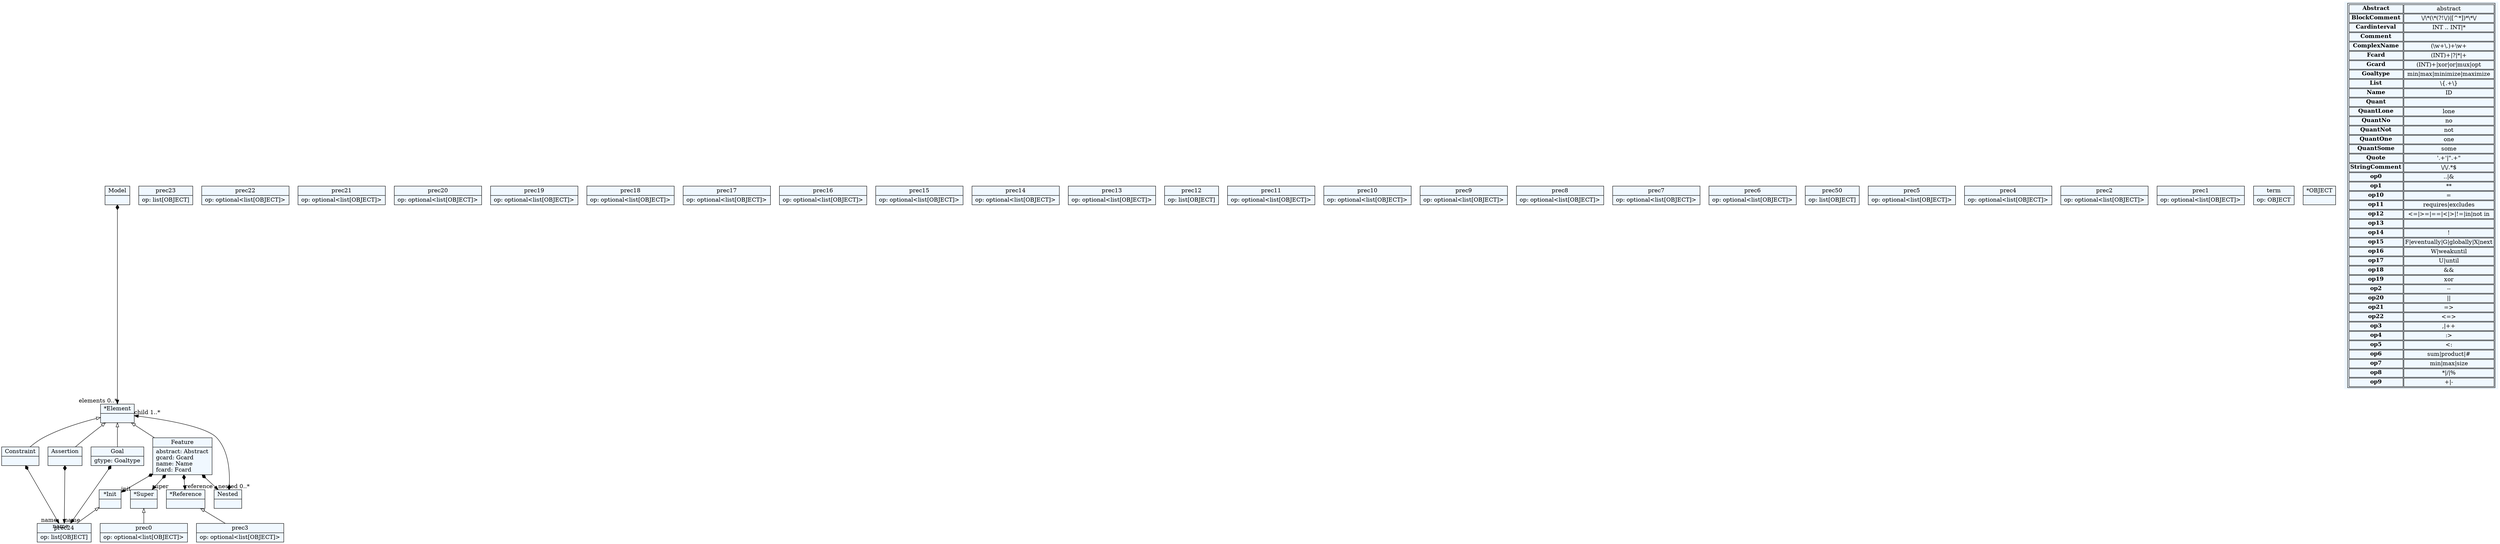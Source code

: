 
    digraph textX {
    fontname = "Bitstream Vera Sans"
    fontsize = 8
    node[
        shape=record,
        style=filled,
        fillcolor=aliceblue
    ]
    nodesep = 0.3
    edge[dir=black,arrowtail=empty]


139777764622080[ label="{Model|}"]

139777764697840[ label="{*Element|}"]

139777764882112[ label="{Constraint|}"]

139777764888240[ label="{Assertion|}"]

139777764894368[ label="{Goal|gtype: Goaltype\l}"]

139777764944768[ label="{Feature|abstract: Abstract\lgcard: Gcard\lname: Name\lfcard: Fcard\l}"]

139777764962800[ label="{*Super|}"]

139777764968336[ label="{*Reference|}"]

139777764973872[ label="{*Init|}"]

139777764979408[ label="{Nested|}"]

29081728[ label="{prec24|op: list[OBJECT]\l}"]

29082672[ label="{prec23|op: list[OBJECT]\l}"]

29094768[ label="{prec22|op: optional\<list[OBJECT]\>\l}"]

29095712[ label="{prec21|op: optional\<list[OBJECT]\>\l}"]

29096656[ label="{prec20|op: optional\<list[OBJECT]\>\l}"]

29097600[ label="{prec19|op: optional\<list[OBJECT]\>\l}"]

29098544[ label="{prec18|op: optional\<list[OBJECT]\>\l}"]

29099488[ label="{prec17|op: optional\<list[OBJECT]\>\l}"]

29100432[ label="{prec16|op: optional\<list[OBJECT]\>\l}"]

29101376[ label="{prec15|op: optional\<list[OBJECT]\>\l}"]

28127328[ label="{prec14|op: optional\<list[OBJECT]\>\l}"]

29104544[ label="{prec13|op: optional\<list[OBJECT]\>\l}"]

29105488[ label="{prec12|op: list[OBJECT]\l}"]

29106432[ label="{prec11|op: optional\<list[OBJECT]\>\l}"]

29107376[ label="{prec10|op: optional\<list[OBJECT]\>\l}"]

29108320[ label="{prec9|op: optional\<list[OBJECT]\>\l}"]

29109264[ label="{prec8|op: optional\<list[OBJECT]\>\l}"]

29110208[ label="{prec7|op: optional\<list[OBJECT]\>\l}"]

29111152[ label="{prec6|op: optional\<list[OBJECT]\>\l}"]

29112096[ label="{prec50|op: list[OBJECT]\l}"]

29113040[ label="{prec5|op: optional\<list[OBJECT]\>\l}"]

29113984[ label="{prec4|op: optional\<list[OBJECT]\>\l}"]

29116048[ label="{prec3|op: optional\<list[OBJECT]\>\l}"]

29116992[ label="{prec2|op: optional\<list[OBJECT]\>\l}"]

29117936[ label="{prec1|op: optional\<list[OBJECT]\>\l}"]

29118880[ label="{prec0|op: optional\<list[OBJECT]\>\l}"]

29119824[ label="{term|op: OBJECT\l}"]



139777764622080 -> 139777764697840[arrowtail=diamond, dir=both, headlabel="elements 0..*"]
139777764697840 -> 139777764944768 [dir=back]
139777764697840 -> 139777764894368 [dir=back]
139777764697840 -> 139777764882112 [dir=back]
139777764697840 -> 139777764888240 [dir=back]
139777764882112 -> 29081728[arrowtail=diamond, dir=both, headlabel="name "]
139777764888240 -> 29081728[arrowtail=diamond, dir=both, headlabel="name "]
139777764894368 -> 29081728[arrowtail=diamond, dir=both, headlabel="name "]
139777764944768 -> 139777764962800[arrowtail=diamond, dir=both, headlabel="super "]
139777764944768 -> 139777764968336[arrowtail=diamond, dir=both, headlabel="reference "]
139777764944768 -> 139777764973872[arrowtail=diamond, dir=both, headlabel="init "]
139777764944768 -> 139777764979408[arrowtail=diamond, dir=both, headlabel="nested 0..*"]
139777764962800 -> 29118880 [dir=back]
139777764968336 -> 29116048 [dir=back]
139777764973872 -> 29081728 [dir=back]
139777764979408 -> 139777764697840[arrowtail=diamond, dir=both, headlabel="child 1..*"]
139777764646224[ label="{*OBJECT|}"]

139777764646224[ label="{*OBJECT|}"]

139777764646224[ label="{*OBJECT|}"]

139777764646224[ label="{*OBJECT|}"]

139777764646224[ label="{*OBJECT|}"]

139777764646224[ label="{*OBJECT|}"]

139777764646224[ label="{*OBJECT|}"]

139777764646224[ label="{*OBJECT|}"]

139777764646224[ label="{*OBJECT|}"]

139777764646224[ label="{*OBJECT|}"]

139777764646224[ label="{*OBJECT|}"]

139777764646224[ label="{*OBJECT|}"]

139777764646224[ label="{*OBJECT|}"]

139777764646224[ label="{*OBJECT|}"]

139777764646224[ label="{*OBJECT|}"]

139777764646224[ label="{*OBJECT|}"]

139777764646224[ label="{*OBJECT|}"]

139777764646224[ label="{*OBJECT|}"]

139777764646224[ label="{*OBJECT|}"]

139777764646224[ label="{*OBJECT|}"]

139777764646224[ label="{*OBJECT|}"]

139777764646224[ label="{*OBJECT|}"]

139777764646224[ label="{*OBJECT|}"]

139777764646224[ label="{*OBJECT|}"]

139777764646224[ label="{*OBJECT|}"]

139777764646224[ label="{*OBJECT|}"]

139777764646224[ label="{*OBJECT|}"]

match_rules [ shape=plaintext, label=< <table>
	<tr>
		<td><b>Abstract</b></td><td>abstract</td>
	</tr>
	<tr>
		<td><b>BlockComment</b></td><td>\/\*(\*(?!\/)|[^*])*\*\/</td>
	</tr>
	<tr>
		<td><b>Cardinterval</b></td><td>INT .. INT|*</td>
	</tr>
	<tr>
		<td><b>Comment</b></td><td></td>
	</tr>
	<tr>
		<td><b>ComplexName</b></td><td>(\w+\.)+\w+</td>
	</tr>
	<tr>
		<td><b>Fcard</b></td><td>(INT)+|?|*|+</td>
	</tr>
	<tr>
		<td><b>Gcard</b></td><td>(INT)+|xor|or|mux|opt</td>
	</tr>
	<tr>
		<td><b>Goaltype</b></td><td>min|max|minimize|maximize</td>
	</tr>
	<tr>
		<td><b>List</b></td><td>\{.+\}</td>
	</tr>
	<tr>
		<td><b>Name</b></td><td>ID</td>
	</tr>
	<tr>
		<td><b>Quant</b></td><td></td>
	</tr>
	<tr>
		<td><b>QuantLone</b></td><td>lone</td>
	</tr>
	<tr>
		<td><b>QuantNo</b></td><td>no</td>
	</tr>
	<tr>
		<td><b>QuantNot</b></td><td>not</td>
	</tr>
	<tr>
		<td><b>QuantOne</b></td><td>one</td>
	</tr>
	<tr>
		<td><b>QuantSome</b></td><td>some</td>
	</tr>
	<tr>
		<td><b>Quote</b></td><td>&#x27;.+&#x27;|&quot;.+&quot;</td>
	</tr>
	<tr>
		<td><b>StringComment</b></td><td>\/\/.*$</td>
	</tr>
	<tr>
		<td><b>op0</b></td><td>..|&amp;</td>
	</tr>
	<tr>
		<td><b>op1</b></td><td>**</td>
	</tr>
	<tr>
		<td><b>op10</b></td><td>=</td>
	</tr>
	<tr>
		<td><b>op11</b></td><td>requires|excludes</td>
	</tr>
	<tr>
		<td><b>op12</b></td><td>&lt;=|&gt;=|==|&lt;|&gt;|!=|in|not in</td>
	</tr>
	<tr>
		<td><b>op13</b></td><td></td>
	</tr>
	<tr>
		<td><b>op14</b></td><td>!</td>
	</tr>
	<tr>
		<td><b>op15</b></td><td>F|eventually|G|globally|X|next</td>
	</tr>
	<tr>
		<td><b>op16</b></td><td>W|weakuntil</td>
	</tr>
	<tr>
		<td><b>op17</b></td><td>U|until</td>
	</tr>
	<tr>
		<td><b>op18</b></td><td>&amp;&amp;</td>
	</tr>
	<tr>
		<td><b>op19</b></td><td>xor</td>
	</tr>
	<tr>
		<td><b>op2</b></td><td>--</td>
	</tr>
	<tr>
		<td><b>op20</b></td><td>||</td>
	</tr>
	<tr>
		<td><b>op21</b></td><td>=&gt;</td>
	</tr>
	<tr>
		<td><b>op22</b></td><td>&lt;=&gt;</td>
	</tr>
	<tr>
		<td><b>op3</b></td><td>,|++</td>
	</tr>
	<tr>
		<td><b>op4</b></td><td>:&gt;</td>
	</tr>
	<tr>
		<td><b>op5</b></td><td>&lt;:</td>
	</tr>
	<tr>
		<td><b>op6</b></td><td>sum|product|#</td>
	</tr>
	<tr>
		<td><b>op7</b></td><td>min|max|size</td>
	</tr>
	<tr>
		<td><b>op8</b></td><td>*|/|%</td>
	</tr>
	<tr>
		<td><b>op9</b></td><td>+|-</td>
	</tr>
</table> >]


}

